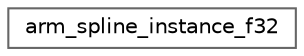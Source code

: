 digraph "Graphical Class Hierarchy"
{
 // LATEX_PDF_SIZE
  bgcolor="transparent";
  edge [fontname=Helvetica,fontsize=10,labelfontname=Helvetica,labelfontsize=10];
  node [fontname=Helvetica,fontsize=10,shape=box,height=0.2,width=0.4];
  rankdir="LR";
  Node0 [id="Node000000",label="arm_spline_instance_f32",height=0.2,width=0.4,color="grey40", fillcolor="white", style="filled",URL="$structarm__spline__instance__f32.html",tooltip="Instance structure for the floating-point cubic spline interpolation."];
}
